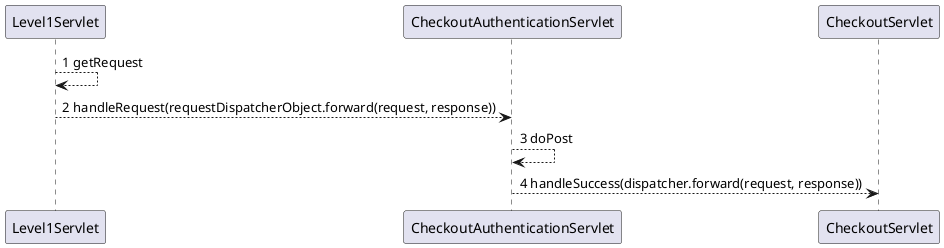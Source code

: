 @startuml
'https://plantuml.com/class-diagram

Level1Servlet--> Level1Servlet: 1 getRequest
Level1Servlet--> CheckoutAuthenticationServlet: 2 handleRequest(requestDispatcherObject.forward(request, response))

CheckoutAuthenticationServlet --> CheckoutAuthenticationServlet:3 doPost
CheckoutAuthenticationServlet --> CheckoutServlet: 4 handleSuccess(dispatcher.forward(request, response))
@enduml